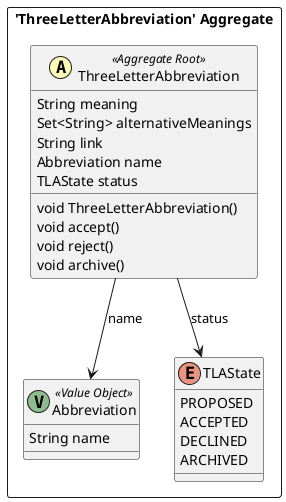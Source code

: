 @startuml

skinparam componentStyle uml2

package "'ThreeLetterAbbreviation' Aggregate" <<Rectangle>> {
	class ThreeLetterAbbreviation <<(A,#fffab8) Aggregate Root>> {
		String meaning
		Set<String> alternativeMeanings
		String link
		Abbreviation name
		TLAState status
		void ThreeLetterAbbreviation()
		void accept()
		void reject()
		void archive()
	}
	class Abbreviation <<(V,DarkSeaGreen) Value Object>> {
		String name
	}
	enum TLAState {
		PROPOSED
		ACCEPTED
		DECLINED
		ARCHIVED
	}
}
ThreeLetterAbbreviation --> Abbreviation : name
ThreeLetterAbbreviation --> TLAState : status


@enduml
